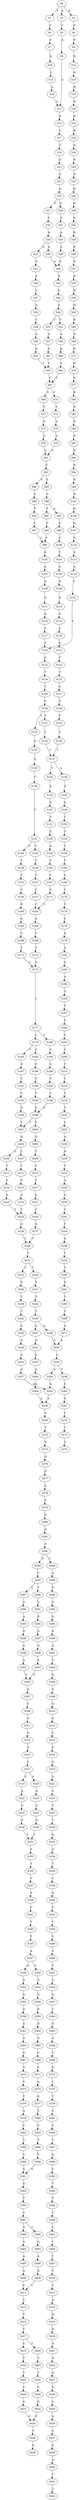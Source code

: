 strict digraph  {
	S0 -> S1 [ label = T ];
	S0 -> S2 [ label = A ];
	S0 -> S3 [ label = N ];
	S1 -> S4 [ label = C ];
	S2 -> S5 [ label = C ];
	S3 -> S6 [ label = N ];
	S4 -> S7 [ label = A ];
	S5 -> S8 [ label = A ];
	S6 -> S9 [ label = N ];
	S7 -> S10 [ label = A ];
	S8 -> S11 [ label = A ];
	S9 -> S12 [ label = N ];
	S10 -> S13 [ label = C ];
	S11 -> S14 [ label = A ];
	S12 -> S15 [ label = N ];
	S13 -> S16 [ label = A ];
	S14 -> S17 [ label = C ];
	S15 -> S18 [ label = N ];
	S16 -> S11 [ label = A ];
	S17 -> S19 [ label = C ];
	S18 -> S20 [ label = N ];
	S19 -> S21 [ label = G ];
	S20 -> S22 [ label = N ];
	S21 -> S23 [ label = G ];
	S22 -> S24 [ label = N ];
	S23 -> S25 [ label = A ];
	S24 -> S26 [ label = N ];
	S25 -> S27 [ label = C ];
	S25 -> S28 [ label = G ];
	S26 -> S29 [ label = N ];
	S27 -> S30 [ label = G ];
	S28 -> S31 [ label = G ];
	S29 -> S32 [ label = N ];
	S30 -> S33 [ label = A ];
	S31 -> S34 [ label = A ];
	S32 -> S35 [ label = N ];
	S33 -> S36 [ label = A ];
	S33 -> S37 [ label = G ];
	S34 -> S38 [ label = A ];
	S35 -> S39 [ label = N ];
	S36 -> S40 [ label = A ];
	S37 -> S41 [ label = G ];
	S38 -> S40 [ label = A ];
	S39 -> S42 [ label = N ];
	S40 -> S43 [ label = A ];
	S41 -> S44 [ label = A ];
	S42 -> S45 [ label = N ];
	S43 -> S46 [ label = G ];
	S44 -> S47 [ label = C ];
	S45 -> S48 [ label = N ];
	S46 -> S49 [ label = G ];
	S47 -> S50 [ label = A ];
	S48 -> S51 [ label = N ];
	S49 -> S52 [ label = T ];
	S49 -> S53 [ label = C ];
	S50 -> S54 [ label = C ];
	S51 -> S55 [ label = N ];
	S52 -> S56 [ label = A ];
	S53 -> S57 [ label = A ];
	S54 -> S58 [ label = A ];
	S55 -> S59 [ label = N ];
	S56 -> S60 [ label = G ];
	S57 -> S61 [ label = G ];
	S58 -> S62 [ label = G ];
	S59 -> S63 [ label = N ];
	S60 -> S64 [ label = T ];
	S61 -> S65 [ label = T ];
	S62 -> S65 [ label = T ];
	S63 -> S66 [ label = N ];
	S64 -> S67 [ label = C ];
	S65 -> S67 [ label = C ];
	S66 -> S68 [ label = N ];
	S67 -> S69 [ label = T ];
	S67 -> S70 [ label = C ];
	S68 -> S71 [ label = N ];
	S69 -> S72 [ label = T ];
	S70 -> S73 [ label = T ];
	S71 -> S74 [ label = N ];
	S72 -> S75 [ label = A ];
	S73 -> S76 [ label = A ];
	S74 -> S77 [ label = N ];
	S75 -> S78 [ label = G ];
	S76 -> S79 [ label = G ];
	S77 -> S80 [ label = N ];
	S78 -> S81 [ label = C ];
	S79 -> S81 [ label = C ];
	S80 -> S82 [ label = N ];
	S81 -> S83 [ label = C ];
	S82 -> S84 [ label = N ];
	S83 -> S85 [ label = T ];
	S83 -> S86 [ label = C ];
	S84 -> S87 [ label = N ];
	S85 -> S88 [ label = C ];
	S86 -> S89 [ label = C ];
	S87 -> S90 [ label = N ];
	S88 -> S91 [ label = T ];
	S88 -> S92 [ label = A ];
	S89 -> S93 [ label = T ];
	S90 -> S94 [ label = N ];
	S91 -> S95 [ label = C ];
	S92 -> S96 [ label = G ];
	S93 -> S97 [ label = C ];
	S94 -> S98 [ label = N ];
	S95 -> S99 [ label = C ];
	S96 -> S100 [ label = C ];
	S97 -> S99 [ label = C ];
	S98 -> S101 [ label = N ];
	S99 -> S102 [ label = G ];
	S100 -> S103 [ label = T ];
	S101 -> S104 [ label = N ];
	S102 -> S105 [ label = G ];
	S103 -> S106 [ label = G ];
	S104 -> S107 [ label = N ];
	S105 -> S108 [ label = G ];
	S106 -> S109 [ label = A ];
	S107 -> S110 [ label = N ];
	S108 -> S111 [ label = G ];
	S109 -> S112 [ label = G ];
	S110 -> S113 [ label = G ];
	S111 -> S114 [ label = A ];
	S112 -> S115 [ label = A ];
	S113 -> S116 [ label = A ];
	S114 -> S117 [ label = C ];
	S115 -> S118 [ label = C ];
	S116 -> S119 [ label = C ];
	S117 -> S120 [ label = T ];
	S118 -> S121 [ label = G ];
	S119 -> S120 [ label = T ];
	S120 -> S122 [ label = C ];
	S121 -> S123 [ label = T ];
	S122 -> S124 [ label = T ];
	S123 -> S125 [ label = T ];
	S124 -> S126 [ label = T ];
	S125 -> S127 [ label = G ];
	S126 -> S128 [ label = C ];
	S127 -> S129 [ label = C ];
	S128 -> S130 [ label = C ];
	S128 -> S131 [ label = T ];
	S129 -> S132 [ label = T ];
	S130 -> S133 [ label = A ];
	S131 -> S134 [ label = T ];
	S132 -> S135 [ label = T ];
	S133 -> S136 [ label = G ];
	S134 -> S137 [ label = T ];
	S135 -> S137 [ label = T ];
	S136 -> S138 [ label = T ];
	S137 -> S139 [ label = A ];
	S137 -> S140 [ label = T ];
	S138 -> S141 [ label = C ];
	S139 -> S142 [ label = A ];
	S140 -> S143 [ label = A ];
	S141 -> S144 [ label = G ];
	S141 -> S145 [ label = C ];
	S142 -> S146 [ label = A ];
	S143 -> S147 [ label = G ];
	S144 -> S148 [ label = T ];
	S145 -> S149 [ label = T ];
	S146 -> S150 [ label = T ];
	S147 -> S151 [ label = T ];
	S148 -> S152 [ label = T ];
	S149 -> S153 [ label = T ];
	S150 -> S154 [ label = T ];
	S151 -> S155 [ label = C ];
	S152 -> S156 [ label = C ];
	S153 -> S157 [ label = C ];
	S154 -> S158 [ label = T ];
	S155 -> S159 [ label = A ];
	S156 -> S160 [ label = G ];
	S157 -> S161 [ label = C ];
	S158 -> S162 [ label = T ];
	S159 -> S163 [ label = T ];
	S160 -> S164 [ label = A ];
	S161 -> S165 [ label = A ];
	S162 -> S166 [ label = G ];
	S163 -> S167 [ label = T ];
	S164 -> S168 [ label = C ];
	S165 -> S169 [ label = C ];
	S166 -> S170 [ label = T ];
	S167 -> S171 [ label = C ];
	S168 -> S172 [ label = T ];
	S169 -> S173 [ label = T ];
	S170 -> S174 [ label = T ];
	S171 -> S161 [ label = C ];
	S172 -> S175 [ label = C ];
	S173 -> S175 [ label = C ];
	S174 -> S176 [ label = C ];
	S175 -> S177 [ label = T ];
	S176 -> S178 [ label = A ];
	S177 -> S179 [ label = C ];
	S177 -> S180 [ label = T ];
	S178 -> S181 [ label = A ];
	S179 -> S182 [ label = G ];
	S179 -> S183 [ label = T ];
	S180 -> S184 [ label = C ];
	S181 -> S185 [ label = A ];
	S182 -> S186 [ label = C ];
	S183 -> S187 [ label = G ];
	S184 -> S188 [ label = C ];
	S185 -> S189 [ label = A ];
	S186 -> S190 [ label = T ];
	S187 -> S191 [ label = T ];
	S188 -> S192 [ label = T ];
	S189 -> S193 [ label = C ];
	S190 -> S194 [ label = C ];
	S191 -> S195 [ label = C ];
	S192 -> S196 [ label = C ];
	S193 -> S197 [ label = T ];
	S194 -> S198 [ label = G ];
	S195 -> S199 [ label = G ];
	S196 -> S198 [ label = G ];
	S197 -> S200 [ label = T ];
	S198 -> S201 [ label = T ];
	S198 -> S202 [ label = C ];
	S199 -> S201 [ label = T ];
	S200 -> S203 [ label = C ];
	S201 -> S204 [ label = G ];
	S202 -> S205 [ label = G ];
	S203 -> S206 [ label = T ];
	S204 -> S207 [ label = T ];
	S204 -> S208 [ label = C ];
	S205 -> S209 [ label = T ];
	S206 -> S210 [ label = T ];
	S207 -> S211 [ label = T ];
	S208 -> S212 [ label = T ];
	S209 -> S213 [ label = T ];
	S210 -> S214 [ label = T ];
	S211 -> S215 [ label = C ];
	S212 -> S216 [ label = C ];
	S213 -> S217 [ label = T ];
	S214 -> S218 [ label = T ];
	S215 -> S219 [ label = G ];
	S216 -> S220 [ label = G ];
	S217 -> S221 [ label = G ];
	S218 -> S222 [ label = T ];
	S219 -> S223 [ label = T ];
	S220 -> S223 [ label = T ];
	S221 -> S224 [ label = T ];
	S222 -> S225 [ label = C ];
	S223 -> S226 [ label = G ];
	S224 -> S227 [ label = G ];
	S225 -> S228 [ label = A ];
	S226 -> S229 [ label = T ];
	S227 -> S229 [ label = T ];
	S228 -> S230 [ label = A ];
	S229 -> S231 [ label = T ];
	S230 -> S232 [ label = T ];
	S231 -> S233 [ label = C ];
	S231 -> S234 [ label = T ];
	S232 -> S235 [ label = A ];
	S233 -> S236 [ label = G ];
	S234 -> S237 [ label = A ];
	S235 -> S238 [ label = G ];
	S236 -> S239 [ label = T ];
	S237 -> S240 [ label = T ];
	S238 -> S241 [ label = T ];
	S239 -> S242 [ label = T ];
	S240 -> S243 [ label = T ];
	S241 -> S244 [ label = T ];
	S242 -> S245 [ label = G ];
	S243 -> S246 [ label = A ];
	S243 -> S247 [ label = G ];
	S244 -> S248 [ label = A ];
	S245 -> S249 [ label = A ];
	S246 -> S250 [ label = A ];
	S247 -> S251 [ label = G ];
	S248 -> S252 [ label = T ];
	S249 -> S253 [ label = A ];
	S250 -> S254 [ label = A ];
	S251 -> S255 [ label = A ];
	S252 -> S256 [ label = T ];
	S253 -> S257 [ label = G ];
	S254 -> S258 [ label = T ];
	S254 -> S259 [ label = G ];
	S255 -> S260 [ label = G ];
	S256 -> S261 [ label = G ];
	S257 -> S262 [ label = A ];
	S258 -> S263 [ label = C ];
	S259 -> S262 [ label = A ];
	S260 -> S264 [ label = A ];
	S261 -> S265 [ label = T ];
	S262 -> S266 [ label = A ];
	S263 -> S267 [ label = G ];
	S264 -> S266 [ label = A ];
	S265 -> S268 [ label = T ];
	S266 -> S269 [ label = G ];
	S267 -> S270 [ label = T ];
	S268 -> S271 [ label = A ];
	S269 -> S272 [ label = T ];
	S270 -> S273 [ label = T ];
	S271 -> S250 [ label = A ];
	S272 -> S274 [ label = A ];
	S273 -> S275 [ label = T ];
	S274 -> S276 [ label = G ];
	S276 -> S277 [ label = G ];
	S277 -> S278 [ label = A ];
	S278 -> S279 [ label = C ];
	S279 -> S280 [ label = G ];
	S280 -> S281 [ label = G ];
	S281 -> S282 [ label = A ];
	S282 -> S283 [ label = A ];
	S282 -> S284 [ label = C ];
	S283 -> S285 [ label = C ];
	S284 -> S286 [ label = A ];
	S285 -> S287 [ label = C ];
	S285 -> S288 [ label = T ];
	S286 -> S289 [ label = A ];
	S287 -> S290 [ label = A ];
	S288 -> S291 [ label = A ];
	S289 -> S292 [ label = G ];
	S290 -> S293 [ label = A ];
	S291 -> S294 [ label = G ];
	S292 -> S295 [ label = G ];
	S293 -> S296 [ label = G ];
	S294 -> S297 [ label = G ];
	S295 -> S298 [ label = A ];
	S296 -> S299 [ label = G ];
	S297 -> S300 [ label = G ];
	S298 -> S301 [ label = G ];
	S299 -> S302 [ label = A ];
	S300 -> S303 [ label = A ];
	S301 -> S304 [ label = C ];
	S302 -> S305 [ label = G ];
	S303 -> S305 [ label = G ];
	S304 -> S306 [ label = G ];
	S305 -> S307 [ label = A ];
	S306 -> S308 [ label = A ];
	S307 -> S309 [ label = C ];
	S308 -> S310 [ label = G ];
	S309 -> S311 [ label = G ];
	S310 -> S312 [ label = G ];
	S311 -> S313 [ label = G ];
	S312 -> S314 [ label = C ];
	S313 -> S315 [ label = A ];
	S314 -> S316 [ label = G ];
	S315 -> S317 [ label = C ];
	S316 -> S318 [ label = G ];
	S317 -> S319 [ label = C ];
	S317 -> S320 [ label = A ];
	S318 -> S321 [ label = A ];
	S319 -> S322 [ label = A ];
	S320 -> S323 [ label = A ];
	S321 -> S324 [ label = C ];
	S322 -> S325 [ label = C ];
	S323 -> S326 [ label = C ];
	S324 -> S327 [ label = T ];
	S325 -> S328 [ label = G ];
	S326 -> S329 [ label = G ];
	S327 -> S330 [ label = T ];
	S328 -> S331 [ label = T ];
	S329 -> S331 [ label = T ];
	S330 -> S332 [ label = A ];
	S331 -> S333 [ label = C ];
	S332 -> S334 [ label = A ];
	S333 -> S335 [ label = T ];
	S334 -> S336 [ label = T ];
	S335 -> S337 [ label = T ];
	S336 -> S338 [ label = C ];
	S337 -> S339 [ label = A ];
	S338 -> S340 [ label = G ];
	S339 -> S341 [ label = C ];
	S340 -> S342 [ label = T ];
	S341 -> S343 [ label = T ];
	S342 -> S344 [ label = T ];
	S343 -> S345 [ label = T ];
	S344 -> S346 [ label = C ];
	S345 -> S347 [ label = A ];
	S346 -> S348 [ label = C ];
	S347 -> S349 [ label = A ];
	S347 -> S350 [ label = G ];
	S348 -> S351 [ label = C ];
	S349 -> S352 [ label = A ];
	S350 -> S353 [ label = G ];
	S351 -> S354 [ label = C ];
	S352 -> S355 [ label = G ];
	S353 -> S356 [ label = G ];
	S354 -> S357 [ label = G ];
	S355 -> S358 [ label = G ];
	S356 -> S359 [ label = G ];
	S357 -> S360 [ label = T ];
	S358 -> S361 [ label = A ];
	S359 -> S362 [ label = G ];
	S360 -> S363 [ label = G ];
	S361 -> S364 [ label = G ];
	S362 -> S365 [ label = G ];
	S363 -> S366 [ label = G ];
	S364 -> S367 [ label = G ];
	S365 -> S368 [ label = C ];
	S366 -> S369 [ label = T ];
	S367 -> S370 [ label = G ];
	S368 -> S371 [ label = C ];
	S369 -> S372 [ label = A ];
	S370 -> S373 [ label = T ];
	S371 -> S374 [ label = A ];
	S372 -> S375 [ label = C ];
	S373 -> S376 [ label = T ];
	S374 -> S377 [ label = G ];
	S375 -> S378 [ label = T ];
	S376 -> S379 [ label = A ];
	S377 -> S380 [ label = T ];
	S378 -> S381 [ label = C ];
	S379 -> S382 [ label = C ];
	S380 -> S383 [ label = C ];
	S381 -> S384 [ label = C ];
	S382 -> S385 [ label = T ];
	S383 -> S386 [ label = T ];
	S384 -> S387 [ label = T ];
	S385 -> S388 [ label = C ];
	S386 -> S389 [ label = C ];
	S387 -> S390 [ label = A ];
	S388 -> S391 [ label = G ];
	S389 -> S391 [ label = G ];
	S390 -> S392 [ label = C ];
	S391 -> S393 [ label = G ];
	S392 -> S394 [ label = T ];
	S393 -> S395 [ label = T ];
	S394 -> S396 [ label = T ];
	S395 -> S397 [ label = C ];
	S396 -> S398 [ label = T ];
	S397 -> S399 [ label = G ];
	S397 -> S400 [ label = C ];
	S398 -> S401 [ label = T ];
	S399 -> S402 [ label = G ];
	S400 -> S403 [ label = G ];
	S401 -> S404 [ label = T ];
	S402 -> S405 [ label = A ];
	S403 -> S406 [ label = A ];
	S404 -> S407 [ label = T ];
	S405 -> S408 [ label = A ];
	S406 -> S409 [ label = A ];
	S407 -> S410 [ label = T ];
	S408 -> S411 [ label = C ];
	S409 -> S411 [ label = C ];
	S410 -> S412 [ label = T ];
	S411 -> S413 [ label = T ];
	S412 -> S414 [ label = A ];
	S413 -> S415 [ label = T ];
	S414 -> S416 [ label = A ];
	S415 -> S417 [ label = C ];
	S416 -> S418 [ label = A ];
	S417 -> S419 [ label = C ];
	S417 -> S420 [ label = T ];
	S418 -> S421 [ label = A ];
	S419 -> S422 [ label = T ];
	S420 -> S423 [ label = C ];
	S421 -> S424 [ label = A ];
	S422 -> S425 [ label = T ];
	S423 -> S426 [ label = T ];
	S424 -> S427 [ label = A ];
	S425 -> S428 [ label = C ];
	S426 -> S429 [ label = C ];
	S427 -> S430 [ label = A ];
	S428 -> S431 [ label = G ];
	S429 -> S432 [ label = G ];
	S430 -> S433 [ label = A ];
	S431 -> S434 [ label = G ];
	S432 -> S434 [ label = G ];
	S433 -> S435 [ label = A ];
	S434 -> S436 [ label = T ];
	S435 -> S437 [ label = C ];
	S436 -> S438 [ label = G ];
	S437 -> S439 [ label = G ];
	S439 -> S440 [ label = A ];
	S440 -> S441 [ label = C ];
	S441 -> S442 [ label = T ];
}
